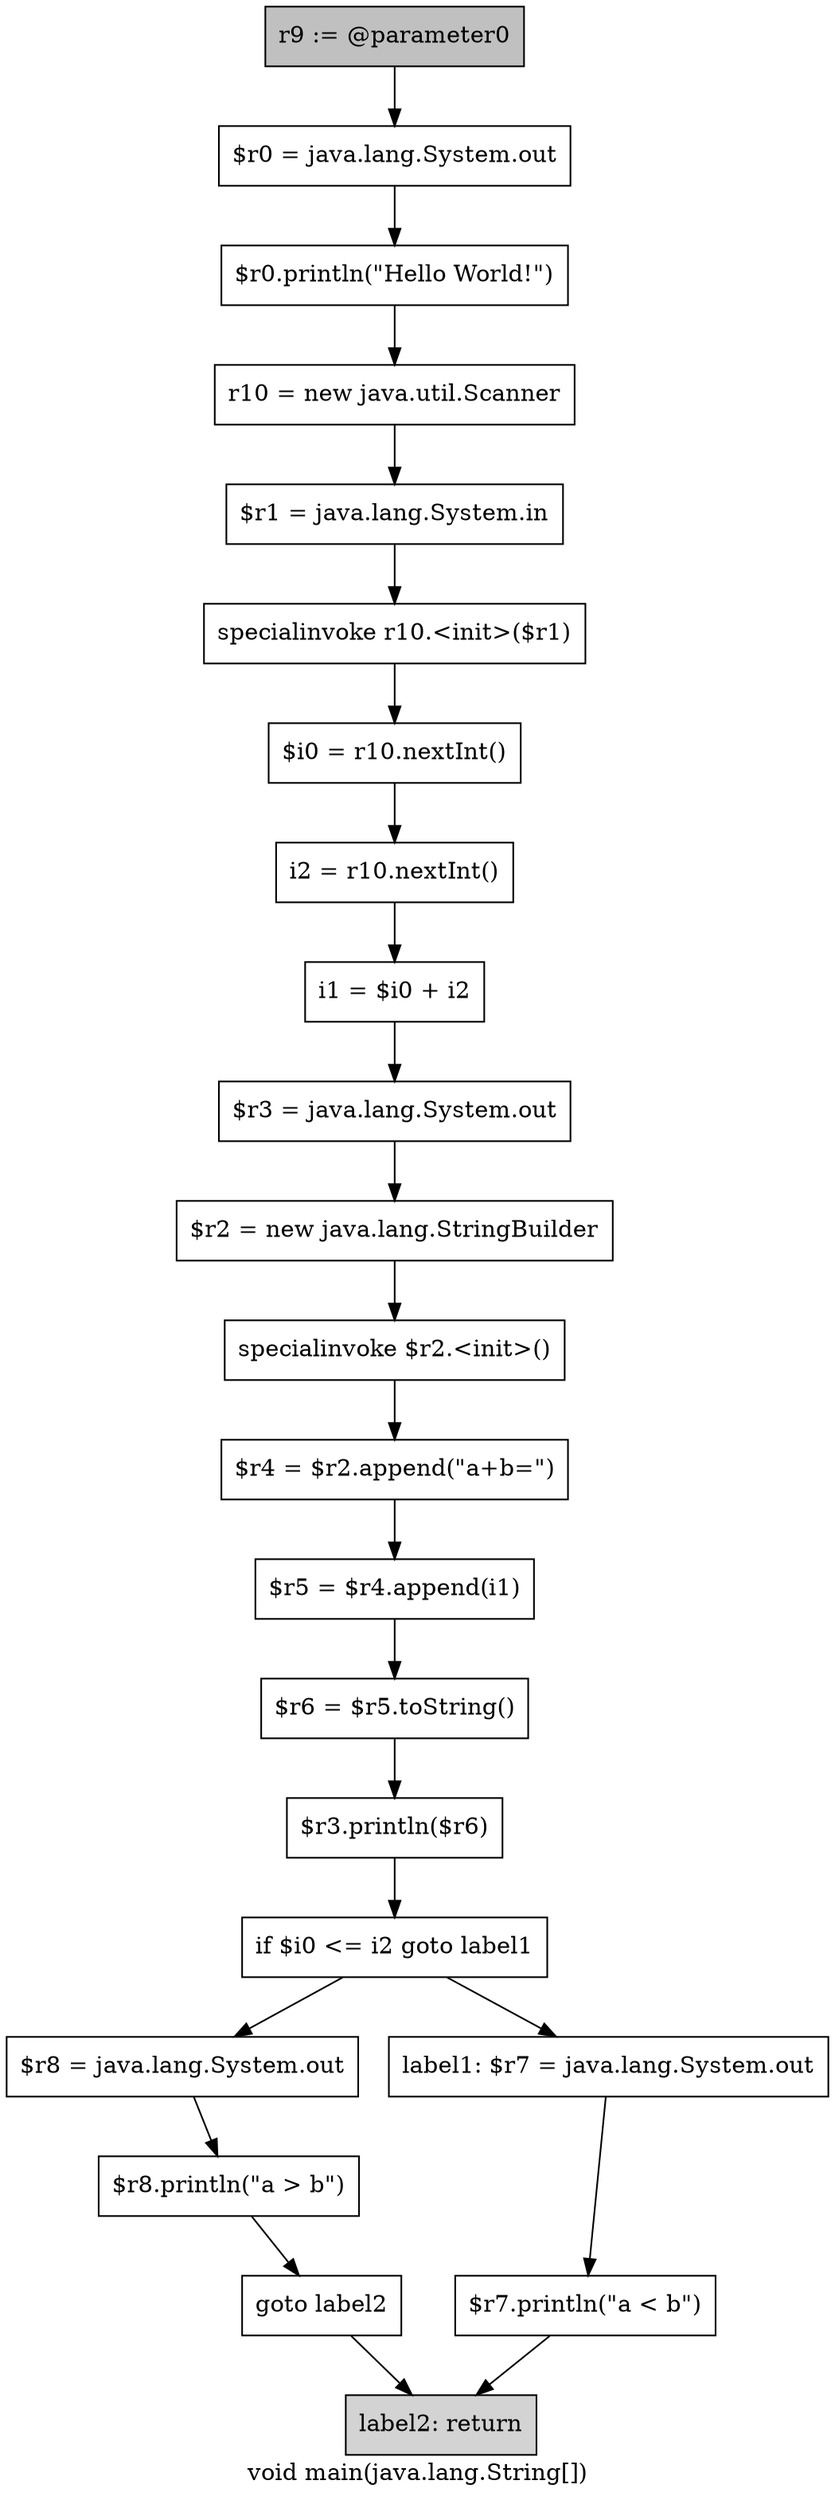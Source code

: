 digraph "void main(java.lang.String[])" {
    label="void main(java.lang.String[])";
    node [shape=box];
    "0" [style=filled,fillcolor=gray,label="r9 := @parameter0",];
    "1" [label="$r0 = java.lang.System.out",];
    "0"->"1";
    "2" [label="$r0.println(\"Hello World!\")",];
    "1"->"2";
    "3" [label="r10 = new java.util.Scanner",];
    "2"->"3";
    "4" [label="$r1 = java.lang.System.in",];
    "3"->"4";
    "5" [label="specialinvoke r10.<init>($r1)",];
    "4"->"5";
    "6" [label="$i0 = r10.nextInt()",];
    "5"->"6";
    "7" [label="i2 = r10.nextInt()",];
    "6"->"7";
    "8" [label="i1 = $i0 + i2",];
    "7"->"8";
    "9" [label="$r3 = java.lang.System.out",];
    "8"->"9";
    "10" [label="$r2 = new java.lang.StringBuilder",];
    "9"->"10";
    "11" [label="specialinvoke $r2.<init>()",];
    "10"->"11";
    "12" [label="$r4 = $r2.append(\"a+b=\")",];
    "11"->"12";
    "13" [label="$r5 = $r4.append(i1)",];
    "12"->"13";
    "14" [label="$r6 = $r5.toString()",];
    "13"->"14";
    "15" [label="$r3.println($r6)",];
    "14"->"15";
    "16" [label="if $i0 <= i2 goto label1",];
    "15"->"16";
    "17" [label="$r8 = java.lang.System.out",];
    "16"->"17";
    "20" [label="label1: $r7 = java.lang.System.out",];
    "16"->"20";
    "18" [label="$r8.println(\"a > b\")",];
    "17"->"18";
    "19" [label="goto label2",];
    "18"->"19";
    "22" [style=filled,fillcolor=lightgray,label="label2: return",];
    "19"->"22";
    "21" [label="$r7.println(\"a < b\")",];
    "20"->"21";
    "21"->"22";
}

